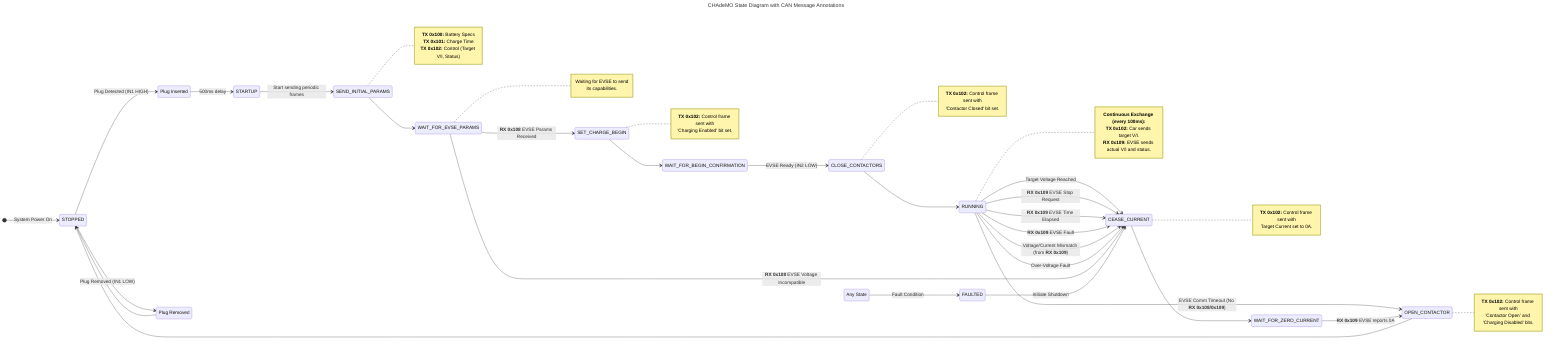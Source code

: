 ---
title: CHAdeMO State Diagram with CAN Message Annotations
---
stateDiagram-v2
    direction LR

    [*] --> STOPPED: System Power On

    state "Plug Inserted" as PluggedIn
    state "Plug Removed" as PluggedOut

    STOPPED --> PluggedIn: Plug Detected (IN1 HIGH)
    PluggedIn --> STARTUP: 500ms delay
    
    STARTUP --> SEND_INITIAL_PARAMS: Start sending periodic frames
    note right of SEND_INITIAL_PARAMS
        <b>TX 0x100:</b> Battery Specs
        <b>TX 0x101:</b> Charge Time
        <b>TX 0x102:</b> Control (Target V/I, Status)
    end note
    
    SEND_INITIAL_PARAMS --> WAIT_FOR_EVSE_PARAMS

    WAIT_FOR_EVSE_PARAMS --> SET_CHARGE_BEGIN: <b>RX 0x108</b> EVSE Params Received
    note right of WAIT_FOR_EVSE_PARAMS
        Waiting for EVSE to send
        its capabilities.
    end note

    SET_CHARGE_BEGIN --> WAIT_FOR_BEGIN_CONFIRMATION
    note right of SET_CHARGE_BEGIN
        <b>TX 0x102:</b> Control frame sent with
        'Charging Enabled' bit set.
    end note

    WAIT_FOR_BEGIN_CONFIRMATION --> CLOSE_CONTACTORS: EVSE Ready (IN2 LOW)

    CLOSE_CONTACTORS --> RUNNING
    note right of CLOSE_CONTACTORS
        <b>TX 0x102:</b> Control frame sent with
        'Contactor Closed' bit set.
    end note

    state "RUNNING" as RUNNING
    note right of RUNNING
        <b>Continuous Exchange (every 100ms):</b>
        <b>TX 0x102:</b> Car sends target V/I.
        <b>RX 0x109:</b> EVSE sends actual V/I and status.
    end note

    RUNNING --> CEASE_CURRENT: Target Voltage Reached
    RUNNING --> CEASE_CURRENT: <b>RX 0x109</b> EVSE Stop Request
    RUNNING --> CEASE_CURRENT: <b>RX 0x109</b> EVSE Time Elapsed
    RUNNING --> CEASE_CURRENT: <b>RX 0x109</b> EVSE Fault
    RUNNING --> CEASE_CURRENT: Voltage/Current Mismatch (from <b>RX 0x109</b>)
    RUNNING --> CEASE_CURRENT: Over-Voltage Fault
    RUNNING --> OPEN_CONTACTOR: EVSE Comm Timeout (No <b>RX 0x108/0x109</b>)

    WAIT_FOR_EVSE_PARAMS --> CEASE_CURRENT: <b>RX 0x108</b> EVSE Voltage Incompatible

    CEASE_CURRENT --> WAIT_FOR_ZERO_CURRENT
    note right of CEASE_CURRENT
        <b>TX 0x102:</b> Control frame sent with
        Target Current set to 0A.
    end note
    
    WAIT_FOR_ZERO_CURRENT --> OPEN_CONTACTOR: <b>RX 0x109</b> EVSE reports 0A
    
    OPEN_CONTACTOR --> STOPPED
    note right of OPEN_CONTACTOR
        <b>TX 0x102:</b> Control frame sent with
        'Contactor Open' and 'Charging Disabled' bits.
    end note

    STOPPED --> PluggedOut: Plug Removed (IN1 LOW)
    PluggedOut --> STOPPED

    state "Any State" as Any
    Any --> FAULTED: Fault Condition
    FAULTED --> CEASE_CURRENT: Initiate Shutdown